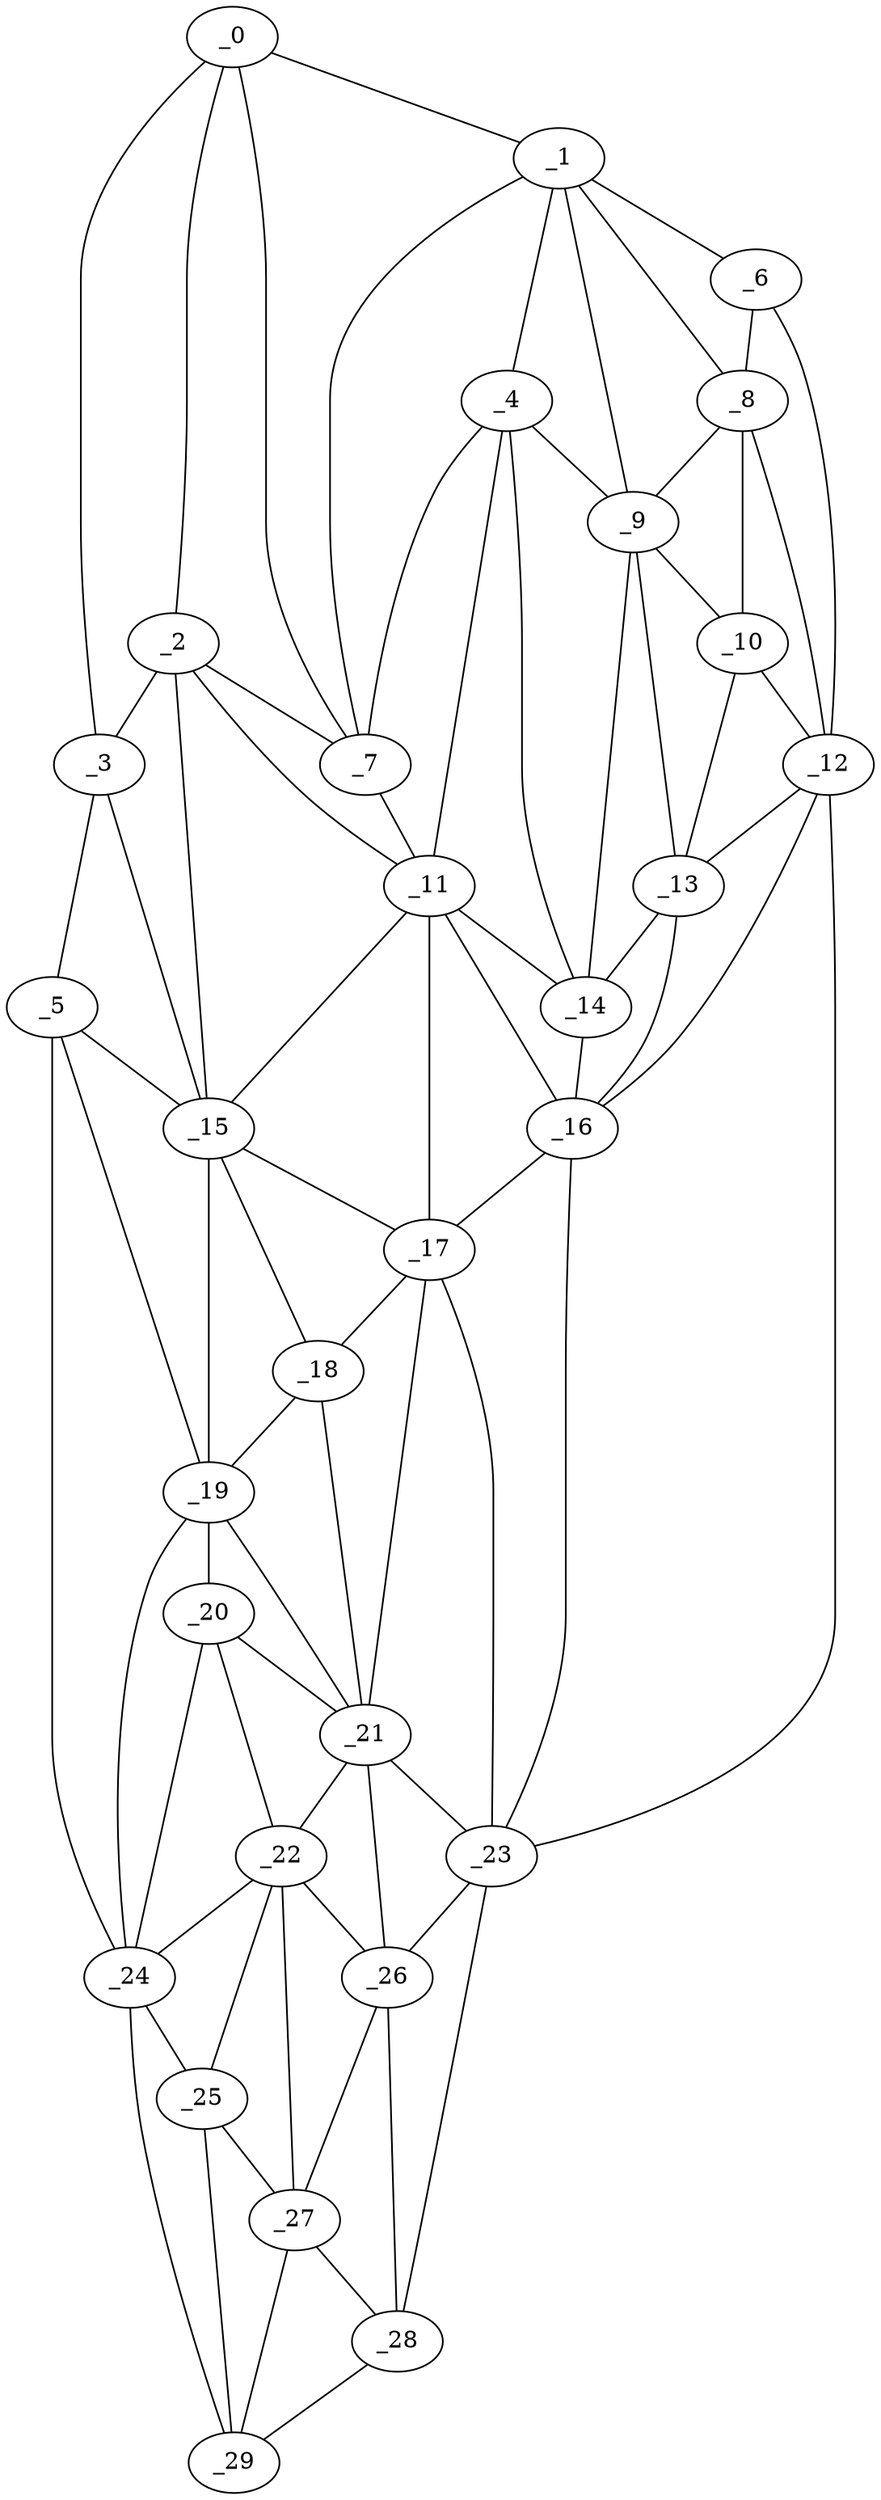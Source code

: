 graph "obj57__5.gxl" {
	_0	 [x=5,
		y=57];
	_1	 [x=7,
		y=45];
	_0 -- _1	 [valence=1];
	_2	 [x=10,
		y=67];
	_0 -- _2	 [valence=1];
	_3	 [x=12,
		y=106];
	_0 -- _3	 [valence=1];
	_7	 [x=18,
		y=51];
	_0 -- _7	 [valence=2];
	_4	 [x=15,
		y=44];
	_1 -- _4	 [valence=2];
	_6	 [x=18,
		y=15];
	_1 -- _6	 [valence=1];
	_1 -- _7	 [valence=2];
	_8	 [x=20,
		y=21];
	_1 -- _8	 [valence=1];
	_9	 [x=20,
		y=33];
	_1 -- _9	 [valence=2];
	_2 -- _3	 [valence=2];
	_2 -- _7	 [valence=2];
	_11	 [x=27,
		y=51];
	_2 -- _11	 [valence=2];
	_15	 [x=40,
		y=65];
	_2 -- _15	 [valence=2];
	_5	 [x=16,
		y=111];
	_3 -- _5	 [valence=1];
	_3 -- _15	 [valence=1];
	_4 -- _7	 [valence=1];
	_4 -- _9	 [valence=1];
	_4 -- _11	 [valence=2];
	_14	 [x=32,
		y=42];
	_4 -- _14	 [valence=1];
	_5 -- _15	 [valence=2];
	_19	 [x=66,
		y=100];
	_5 -- _19	 [valence=1];
	_24	 [x=109,
		y=109];
	_5 -- _24	 [valence=1];
	_6 -- _8	 [valence=2];
	_12	 [x=28,
		y=15];
	_6 -- _12	 [valence=1];
	_7 -- _11	 [valence=2];
	_8 -- _9	 [valence=2];
	_10	 [x=26,
		y=22];
	_8 -- _10	 [valence=2];
	_8 -- _12	 [valence=2];
	_9 -- _10	 [valence=1];
	_13	 [x=30,
		y=35];
	_9 -- _13	 [valence=2];
	_9 -- _14	 [valence=2];
	_10 -- _12	 [valence=1];
	_10 -- _13	 [valence=2];
	_11 -- _14	 [valence=2];
	_11 -- _15	 [valence=1];
	_16	 [x=42,
		y=45];
	_11 -- _16	 [valence=1];
	_17	 [x=45,
		y=51];
	_11 -- _17	 [valence=1];
	_12 -- _13	 [valence=2];
	_12 -- _16	 [valence=2];
	_23	 [x=107,
		y=55];
	_12 -- _23	 [valence=1];
	_13 -- _14	 [valence=2];
	_13 -- _16	 [valence=1];
	_14 -- _16	 [valence=2];
	_15 -- _17	 [valence=2];
	_18	 [x=64,
		y=76];
	_15 -- _18	 [valence=1];
	_15 -- _19	 [valence=2];
	_16 -- _17	 [valence=2];
	_16 -- _23	 [valence=2];
	_17 -- _18	 [valence=1];
	_21	 [x=79,
		y=77];
	_17 -- _21	 [valence=2];
	_17 -- _23	 [valence=2];
	_18 -- _19	 [valence=2];
	_18 -- _21	 [valence=2];
	_20	 [x=78,
		y=100];
	_19 -- _20	 [valence=2];
	_19 -- _21	 [valence=1];
	_19 -- _24	 [valence=2];
	_20 -- _21	 [valence=2];
	_22	 [x=90,
		y=92];
	_20 -- _22	 [valence=2];
	_20 -- _24	 [valence=2];
	_21 -- _22	 [valence=1];
	_21 -- _23	 [valence=1];
	_26	 [x=116,
		y=68];
	_21 -- _26	 [valence=2];
	_22 -- _24	 [valence=2];
	_25	 [x=113,
		y=100];
	_22 -- _25	 [valence=1];
	_22 -- _26	 [valence=2];
	_27	 [x=117,
		y=93];
	_22 -- _27	 [valence=2];
	_23 -- _26	 [valence=2];
	_28	 [x=122,
		y=72];
	_23 -- _28	 [valence=1];
	_24 -- _25	 [valence=1];
	_29	 [x=125,
		y=86];
	_24 -- _29	 [valence=1];
	_25 -- _27	 [valence=2];
	_25 -- _29	 [valence=2];
	_26 -- _27	 [valence=2];
	_26 -- _28	 [valence=1];
	_27 -- _28	 [valence=2];
	_27 -- _29	 [valence=1];
	_28 -- _29	 [valence=1];
}
